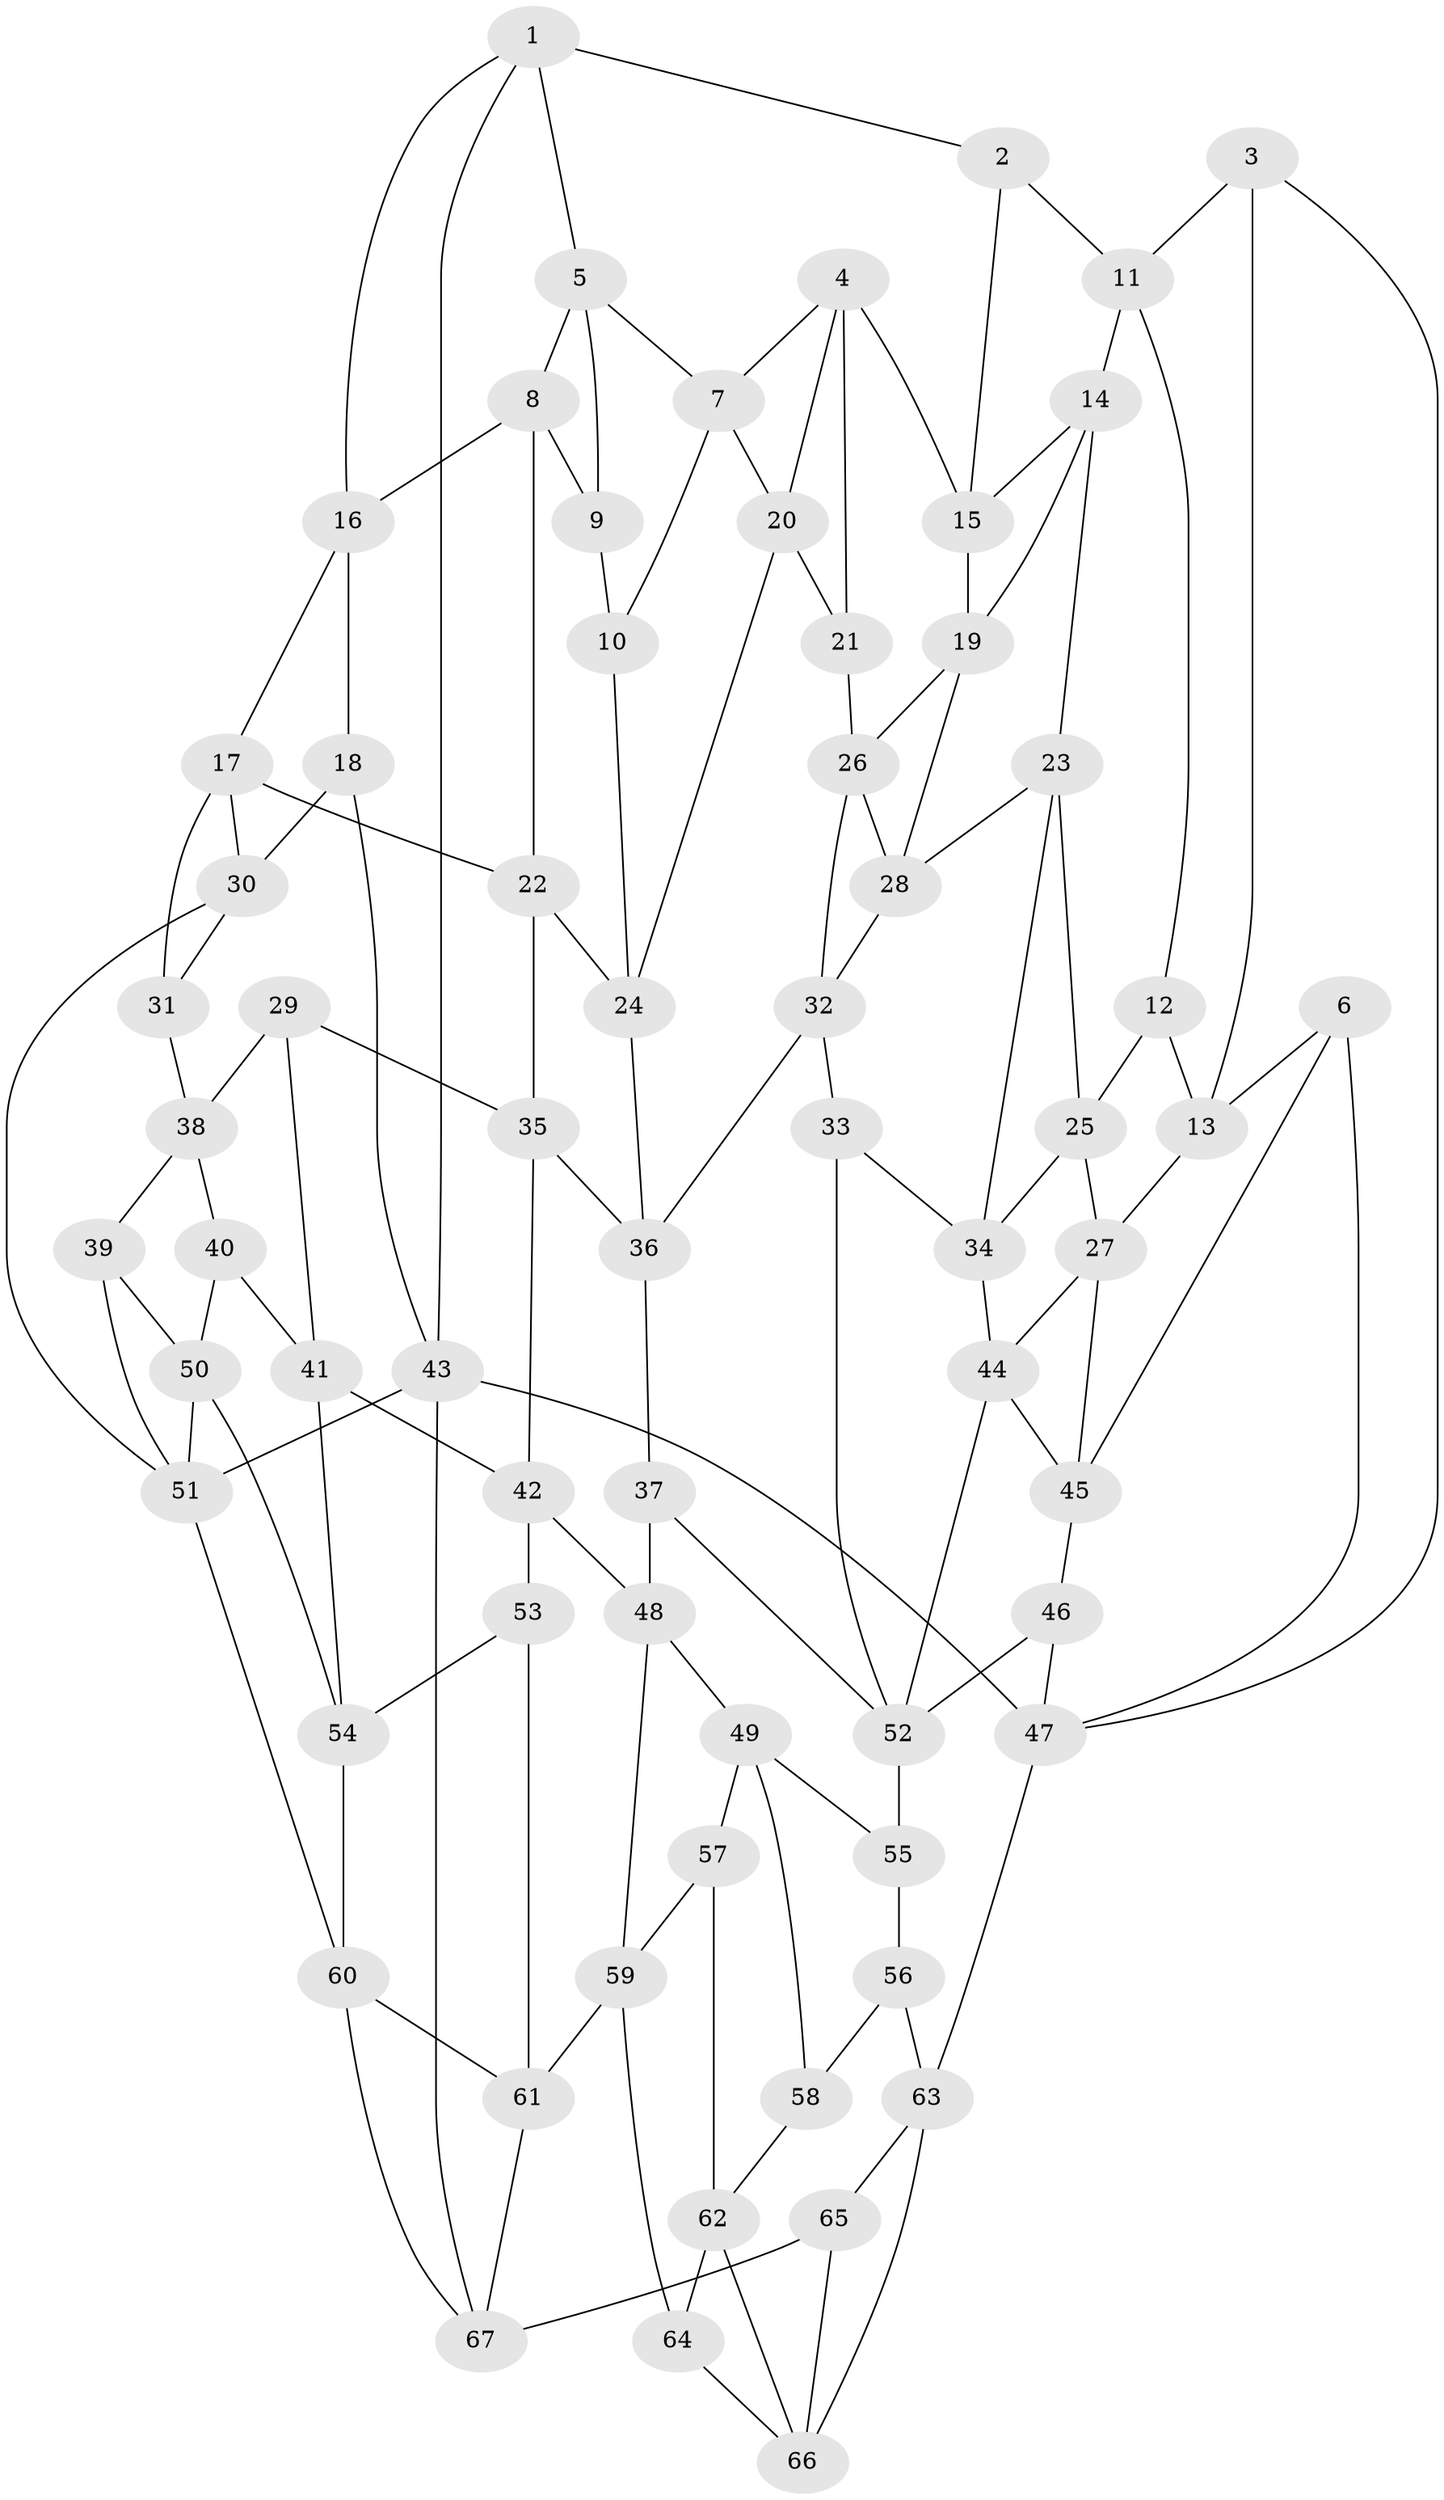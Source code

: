 // original degree distribution, {3: 0.022388059701492536, 4: 0.2537313432835821, 6: 0.2537313432835821, 5: 0.4701492537313433}
// Generated by graph-tools (version 1.1) at 2025/51/03/09/25 03:51:12]
// undirected, 67 vertices, 125 edges
graph export_dot {
graph [start="1"]
  node [color=gray90,style=filled];
  1;
  2;
  3;
  4;
  5;
  6;
  7;
  8;
  9;
  10;
  11;
  12;
  13;
  14;
  15;
  16;
  17;
  18;
  19;
  20;
  21;
  22;
  23;
  24;
  25;
  26;
  27;
  28;
  29;
  30;
  31;
  32;
  33;
  34;
  35;
  36;
  37;
  38;
  39;
  40;
  41;
  42;
  43;
  44;
  45;
  46;
  47;
  48;
  49;
  50;
  51;
  52;
  53;
  54;
  55;
  56;
  57;
  58;
  59;
  60;
  61;
  62;
  63;
  64;
  65;
  66;
  67;
  1 -- 2 [weight=1.0];
  1 -- 5 [weight=1.0];
  1 -- 16 [weight=1.0];
  1 -- 43 [weight=1.0];
  2 -- 11 [weight=1.0];
  2 -- 15 [weight=1.0];
  3 -- 11 [weight=1.0];
  3 -- 13 [weight=1.0];
  3 -- 47 [weight=1.0];
  4 -- 7 [weight=1.0];
  4 -- 15 [weight=1.0];
  4 -- 20 [weight=1.0];
  4 -- 21 [weight=1.0];
  5 -- 7 [weight=1.0];
  5 -- 8 [weight=1.0];
  5 -- 9 [weight=1.0];
  6 -- 13 [weight=1.0];
  6 -- 45 [weight=1.0];
  6 -- 47 [weight=1.0];
  7 -- 10 [weight=1.0];
  7 -- 20 [weight=1.0];
  8 -- 9 [weight=1.0];
  8 -- 16 [weight=1.0];
  8 -- 22 [weight=1.0];
  9 -- 10 [weight=2.0];
  10 -- 24 [weight=1.0];
  11 -- 12 [weight=1.0];
  11 -- 14 [weight=1.0];
  12 -- 13 [weight=1.0];
  12 -- 25 [weight=1.0];
  13 -- 27 [weight=1.0];
  14 -- 15 [weight=1.0];
  14 -- 19 [weight=1.0];
  14 -- 23 [weight=1.0];
  15 -- 19 [weight=1.0];
  16 -- 17 [weight=1.0];
  16 -- 18 [weight=1.0];
  17 -- 22 [weight=1.0];
  17 -- 30 [weight=1.0];
  17 -- 31 [weight=1.0];
  18 -- 30 [weight=1.0];
  18 -- 43 [weight=1.0];
  19 -- 26 [weight=1.0];
  19 -- 28 [weight=1.0];
  20 -- 21 [weight=1.0];
  20 -- 24 [weight=1.0];
  21 -- 26 [weight=1.0];
  22 -- 24 [weight=1.0];
  22 -- 35 [weight=1.0];
  23 -- 25 [weight=1.0];
  23 -- 28 [weight=1.0];
  23 -- 34 [weight=1.0];
  24 -- 36 [weight=1.0];
  25 -- 27 [weight=1.0];
  25 -- 34 [weight=1.0];
  26 -- 28 [weight=1.0];
  26 -- 32 [weight=1.0];
  27 -- 44 [weight=1.0];
  27 -- 45 [weight=1.0];
  28 -- 32 [weight=1.0];
  29 -- 35 [weight=1.0];
  29 -- 38 [weight=1.0];
  29 -- 41 [weight=1.0];
  30 -- 31 [weight=1.0];
  30 -- 51 [weight=1.0];
  31 -- 38 [weight=1.0];
  32 -- 33 [weight=1.0];
  32 -- 36 [weight=1.0];
  33 -- 34 [weight=1.0];
  33 -- 52 [weight=1.0];
  34 -- 44 [weight=1.0];
  35 -- 36 [weight=1.0];
  35 -- 42 [weight=1.0];
  36 -- 37 [weight=1.0];
  37 -- 48 [weight=1.0];
  37 -- 52 [weight=1.0];
  38 -- 39 [weight=1.0];
  38 -- 40 [weight=1.0];
  39 -- 50 [weight=1.0];
  39 -- 51 [weight=1.0];
  40 -- 41 [weight=1.0];
  40 -- 50 [weight=1.0];
  41 -- 42 [weight=1.0];
  41 -- 54 [weight=1.0];
  42 -- 48 [weight=1.0];
  42 -- 53 [weight=1.0];
  43 -- 47 [weight=2.0];
  43 -- 51 [weight=1.0];
  43 -- 67 [weight=1.0];
  44 -- 45 [weight=1.0];
  44 -- 52 [weight=1.0];
  45 -- 46 [weight=1.0];
  46 -- 47 [weight=1.0];
  46 -- 52 [weight=1.0];
  47 -- 63 [weight=1.0];
  48 -- 49 [weight=1.0];
  48 -- 59 [weight=1.0];
  49 -- 55 [weight=1.0];
  49 -- 57 [weight=1.0];
  49 -- 58 [weight=1.0];
  50 -- 51 [weight=1.0];
  50 -- 54 [weight=1.0];
  51 -- 60 [weight=1.0];
  52 -- 55 [weight=2.0];
  53 -- 54 [weight=1.0];
  53 -- 61 [weight=1.0];
  54 -- 60 [weight=1.0];
  55 -- 56 [weight=1.0];
  56 -- 58 [weight=2.0];
  56 -- 63 [weight=1.0];
  57 -- 59 [weight=1.0];
  57 -- 62 [weight=1.0];
  58 -- 62 [weight=1.0];
  59 -- 61 [weight=1.0];
  59 -- 64 [weight=1.0];
  60 -- 61 [weight=1.0];
  60 -- 67 [weight=1.0];
  61 -- 67 [weight=1.0];
  62 -- 64 [weight=1.0];
  62 -- 66 [weight=1.0];
  63 -- 65 [weight=1.0];
  63 -- 66 [weight=1.0];
  64 -- 66 [weight=1.0];
  65 -- 66 [weight=1.0];
  65 -- 67 [weight=1.0];
}
